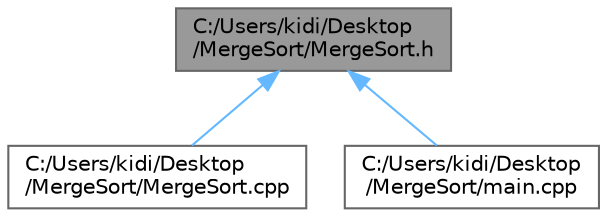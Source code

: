 digraph "C:/Users/kidi/Desktop/MergeSort/MergeSort.h"
{
 // LATEX_PDF_SIZE
  bgcolor="transparent";
  edge [fontname=Helvetica,fontsize=10,labelfontname=Helvetica,labelfontsize=10];
  node [fontname=Helvetica,fontsize=10,shape=box,height=0.2,width=0.4];
  Node1 [id="Node000001",label="C:/Users/kidi/Desktop\l/MergeSort/MergeSort.h",height=0.2,width=0.4,color="gray40", fillcolor="grey60", style="filled", fontcolor="black",tooltip=" "];
  Node1 -> Node2 [id="edge1_Node000001_Node000002",dir="back",color="steelblue1",style="solid",tooltip=" "];
  Node2 [id="Node000002",label="C:/Users/kidi/Desktop\l/MergeSort/MergeSort.cpp",height=0.2,width=0.4,color="grey40", fillcolor="white", style="filled",URL="$_merge_sort_8cpp.html",tooltip=" "];
  Node1 -> Node3 [id="edge2_Node000001_Node000003",dir="back",color="steelblue1",style="solid",tooltip=" "];
  Node3 [id="Node000003",label="C:/Users/kidi/Desktop\l/MergeSort/main.cpp",height=0.2,width=0.4,color="grey40", fillcolor="white", style="filled",URL="$main_8cpp.html",tooltip=" "];
}
